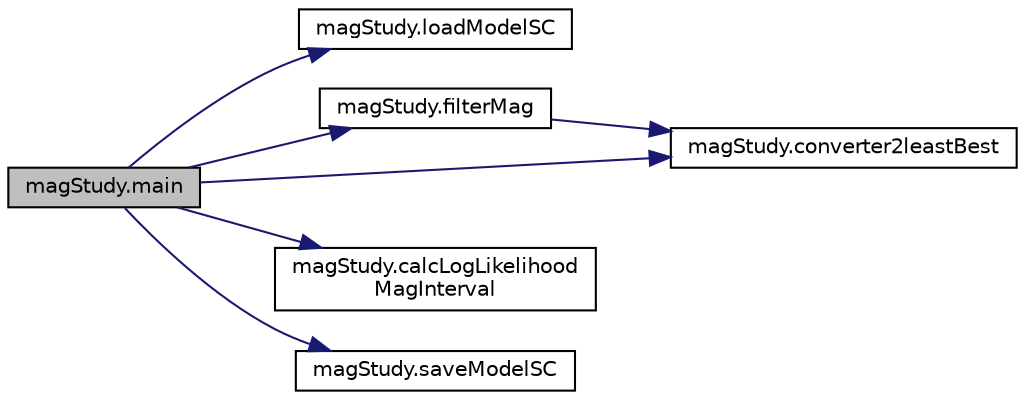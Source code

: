 digraph "magStudy.main"
{
  edge [fontname="Helvetica",fontsize="10",labelfontname="Helvetica",labelfontsize="10"];
  node [fontname="Helvetica",fontsize="10",shape=record];
  rankdir="LR";
  Node14 [label="magStudy.main",height=0.2,width=0.4,color="black", fillcolor="grey75", style="filled", fontcolor="black"];
  Node14 -> Node15 [color="midnightblue",fontsize="10",style="solid",fontname="Helvetica"];
  Node15 [label="magStudy.loadModelSC",height=0.2,width=0.4,color="black", fillcolor="white", style="filled",URL="$namespacemag_study.html#a649e8ae23cf682792eb73ca96460ef26"];
  Node14 -> Node16 [color="midnightblue",fontsize="10",style="solid",fontname="Helvetica"];
  Node16 [label="magStudy.filterMag",height=0.2,width=0.4,color="black", fillcolor="white", style="filled",URL="$namespacemag_study.html#a00128b94305d32ba4cf222a137eb59a1"];
  Node16 -> Node17 [color="midnightblue",fontsize="10",style="solid",fontname="Helvetica"];
  Node17 [label="magStudy.converter2leastBest",height=0.2,width=0.4,color="black", fillcolor="white", style="filled",URL="$namespacemag_study.html#ab2fae2886f74b1b3c92b479d5c5b1b13"];
  Node14 -> Node18 [color="midnightblue",fontsize="10",style="solid",fontname="Helvetica"];
  Node18 [label="magStudy.calcLogLikelihood\lMagInterval",height=0.2,width=0.4,color="black", fillcolor="white", style="filled",URL="$namespacemag_study.html#aef6086026bc7546d2b82bd9b26c29729"];
  Node14 -> Node19 [color="midnightblue",fontsize="10",style="solid",fontname="Helvetica"];
  Node19 [label="magStudy.saveModelSC",height=0.2,width=0.4,color="black", fillcolor="white", style="filled",URL="$namespacemag_study.html#a3ae21059e58cebe9b4cfb7f65a965c78"];
  Node14 -> Node17 [color="midnightblue",fontsize="10",style="solid",fontname="Helvetica"];
}
